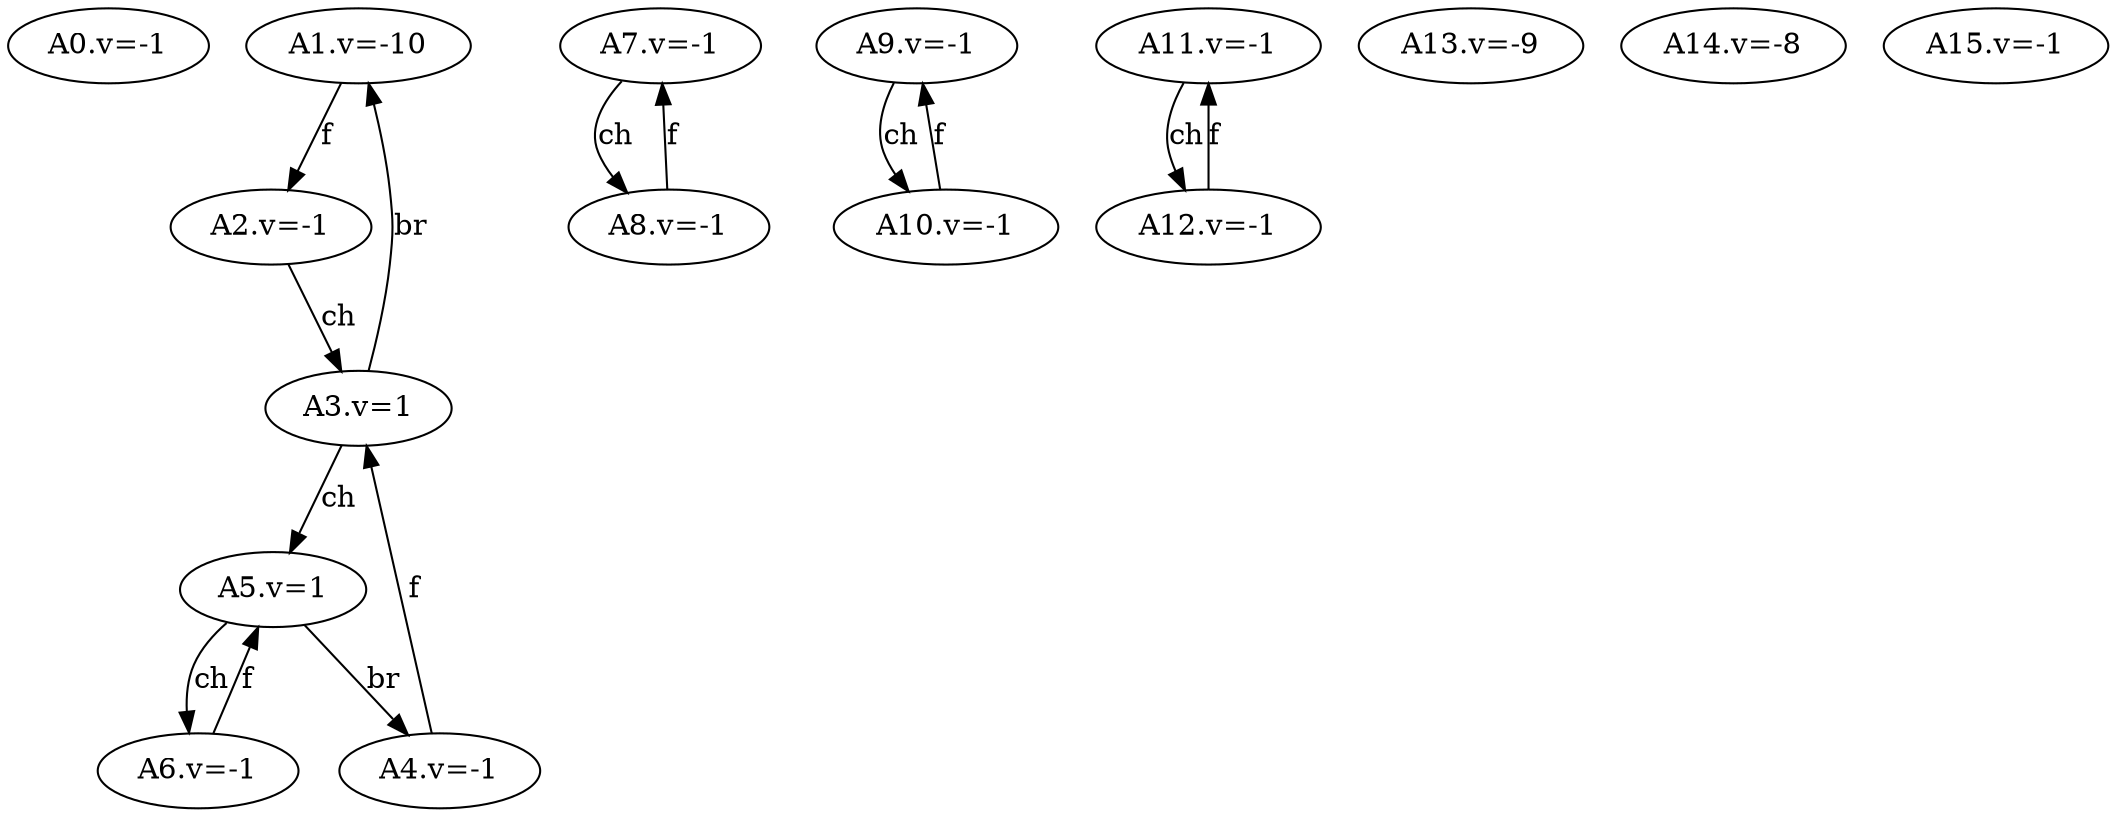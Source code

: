 digraph {
A0 [label="A0.v=-1"]
A1 [label="A1.v=-10"]
A2 [label="A2.v=-1"]
A3 [label="A3.v=1"]
A4 [label="A4.v=-1"]
A5 [label="A5.v=1"]
A6 [label="A6.v=-1"]
A7 [label="A7.v=-1"]
A8 [label="A8.v=-1"]
A9 [label="A9.v=-1"]
A10 [label="A10.v=-1"]
A11 [label="A11.v=-1"]
A12 [label="A12.v=-1"]
A13 [label="A13.v=-9"]
A14 [label="A14.v=-8"]
A15 [label="A15.v=-1"]
A1 -> A2 [label="f"]
A2 -> A3 [label="ch"]
A3 -> A5 [label="ch"]
A3 -> A1 [label="br"]
A4 -> A3 [label="f"]
A5 -> A6 [label="ch"]
A5 -> A4 [label="br"]
A6 -> A5 [label="f"]
A7 -> A8 [label="ch"]
A8 -> A7 [label="f"]
A9 -> A10 [label="ch"]
A10 -> A9 [label="f"]
A11 -> A12 [label="ch"]
A12 -> A11 [label="f"]
}
